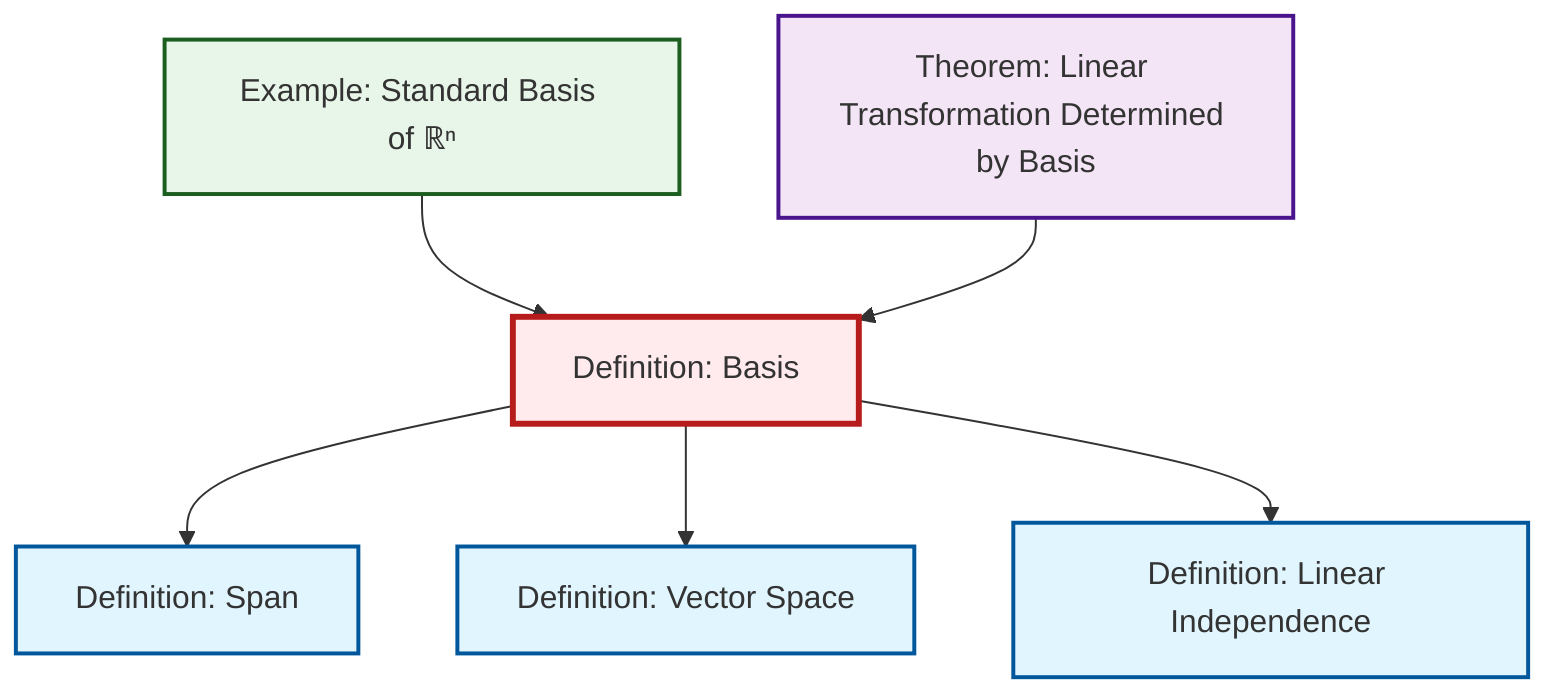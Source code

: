 graph TD
    classDef definition fill:#e1f5fe,stroke:#01579b,stroke-width:2px
    classDef theorem fill:#f3e5f5,stroke:#4a148c,stroke-width:2px
    classDef axiom fill:#fff3e0,stroke:#e65100,stroke-width:2px
    classDef example fill:#e8f5e9,stroke:#1b5e20,stroke-width:2px
    classDef current fill:#ffebee,stroke:#b71c1c,stroke-width:3px
    def-span["Definition: Span"]:::definition
    def-linear-independence["Definition: Linear Independence"]:::definition
    thm-linear-transformation-basis["Theorem: Linear Transformation Determined by Basis"]:::theorem
    ex-standard-basis-rn["Example: Standard Basis of ℝⁿ"]:::example
    def-basis["Definition: Basis"]:::definition
    def-vector-space["Definition: Vector Space"]:::definition
    def-basis --> def-span
    def-basis --> def-vector-space
    ex-standard-basis-rn --> def-basis
    def-basis --> def-linear-independence
    thm-linear-transformation-basis --> def-basis
    class def-basis current